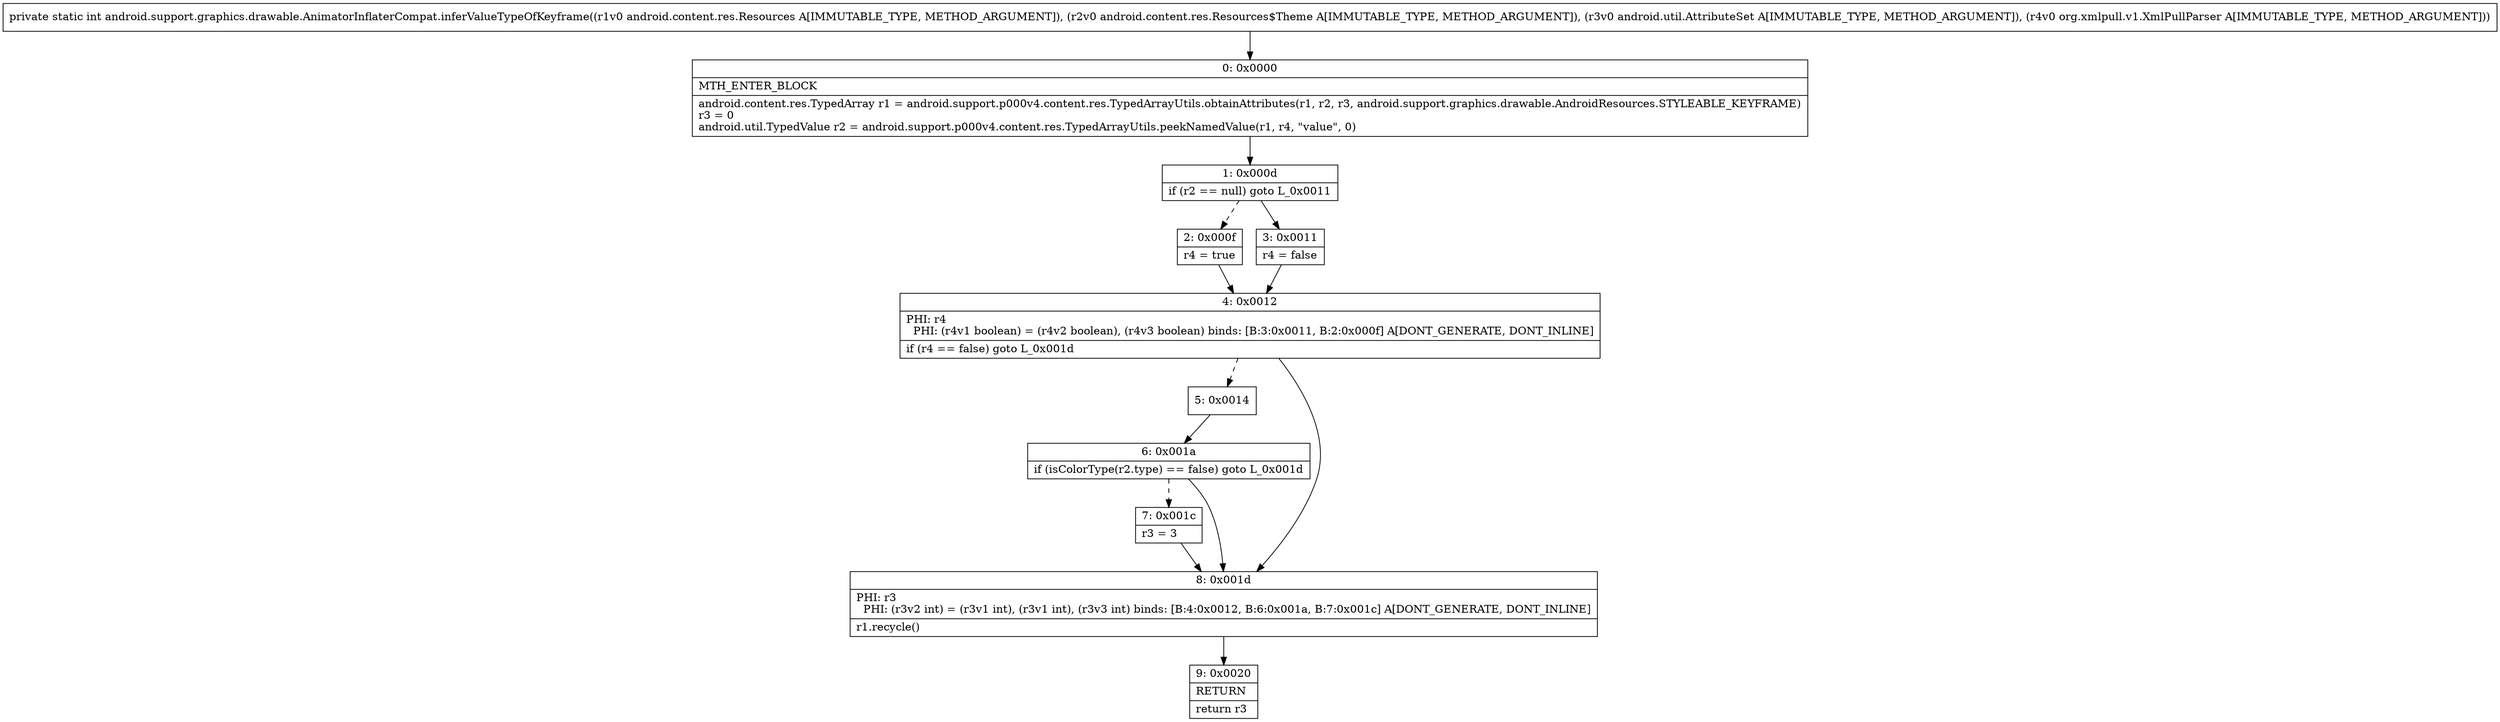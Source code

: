 digraph "CFG forandroid.support.graphics.drawable.AnimatorInflaterCompat.inferValueTypeOfKeyframe(Landroid\/content\/res\/Resources;Landroid\/content\/res\/Resources$Theme;Landroid\/util\/AttributeSet;Lorg\/xmlpull\/v1\/XmlPullParser;)I" {
Node_0 [shape=record,label="{0\:\ 0x0000|MTH_ENTER_BLOCK\l|android.content.res.TypedArray r1 = android.support.p000v4.content.res.TypedArrayUtils.obtainAttributes(r1, r2, r3, android.support.graphics.drawable.AndroidResources.STYLEABLE_KEYFRAME)\lr3 = 0\landroid.util.TypedValue r2 = android.support.p000v4.content.res.TypedArrayUtils.peekNamedValue(r1, r4, \"value\", 0)\l}"];
Node_1 [shape=record,label="{1\:\ 0x000d|if (r2 == null) goto L_0x0011\l}"];
Node_2 [shape=record,label="{2\:\ 0x000f|r4 = true\l}"];
Node_3 [shape=record,label="{3\:\ 0x0011|r4 = false\l}"];
Node_4 [shape=record,label="{4\:\ 0x0012|PHI: r4 \l  PHI: (r4v1 boolean) = (r4v2 boolean), (r4v3 boolean) binds: [B:3:0x0011, B:2:0x000f] A[DONT_GENERATE, DONT_INLINE]\l|if (r4 == false) goto L_0x001d\l}"];
Node_5 [shape=record,label="{5\:\ 0x0014}"];
Node_6 [shape=record,label="{6\:\ 0x001a|if (isColorType(r2.type) == false) goto L_0x001d\l}"];
Node_7 [shape=record,label="{7\:\ 0x001c|r3 = 3\l}"];
Node_8 [shape=record,label="{8\:\ 0x001d|PHI: r3 \l  PHI: (r3v2 int) = (r3v1 int), (r3v1 int), (r3v3 int) binds: [B:4:0x0012, B:6:0x001a, B:7:0x001c] A[DONT_GENERATE, DONT_INLINE]\l|r1.recycle()\l}"];
Node_9 [shape=record,label="{9\:\ 0x0020|RETURN\l|return r3\l}"];
MethodNode[shape=record,label="{private static int android.support.graphics.drawable.AnimatorInflaterCompat.inferValueTypeOfKeyframe((r1v0 android.content.res.Resources A[IMMUTABLE_TYPE, METHOD_ARGUMENT]), (r2v0 android.content.res.Resources$Theme A[IMMUTABLE_TYPE, METHOD_ARGUMENT]), (r3v0 android.util.AttributeSet A[IMMUTABLE_TYPE, METHOD_ARGUMENT]), (r4v0 org.xmlpull.v1.XmlPullParser A[IMMUTABLE_TYPE, METHOD_ARGUMENT])) }"];
MethodNode -> Node_0;
Node_0 -> Node_1;
Node_1 -> Node_2[style=dashed];
Node_1 -> Node_3;
Node_2 -> Node_4;
Node_3 -> Node_4;
Node_4 -> Node_5[style=dashed];
Node_4 -> Node_8;
Node_5 -> Node_6;
Node_6 -> Node_7[style=dashed];
Node_6 -> Node_8;
Node_7 -> Node_8;
Node_8 -> Node_9;
}

